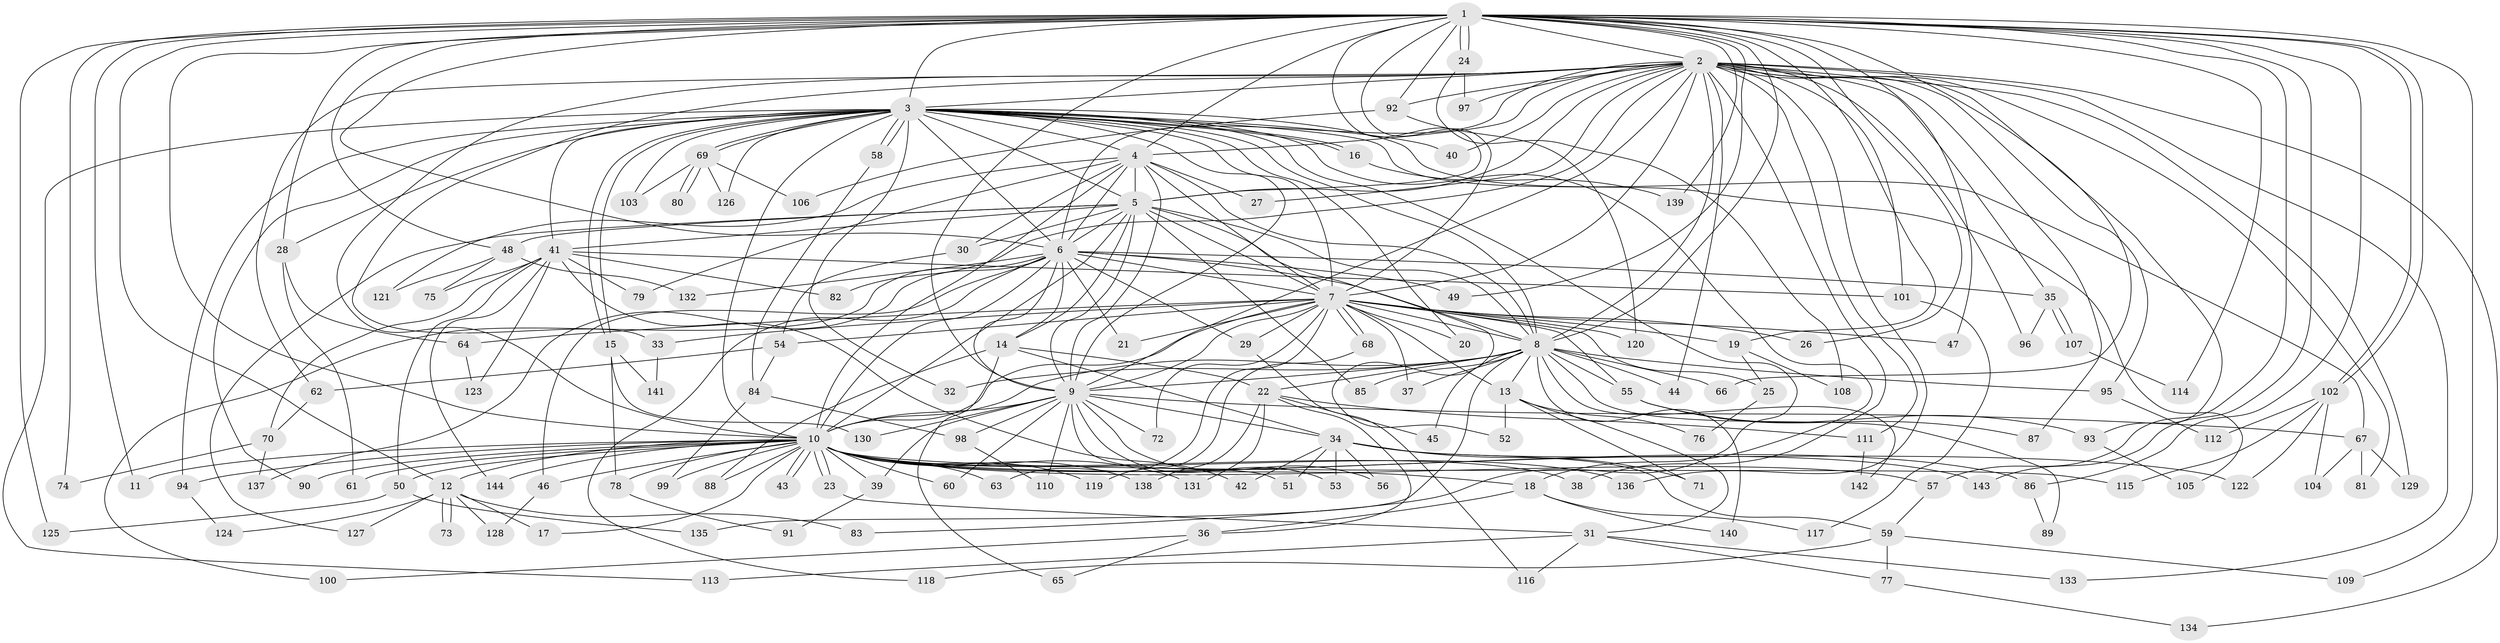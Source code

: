 // coarse degree distribution, {2: 0.3409090909090909, 6: 0.1590909090909091, 16: 0.022727272727272728, 18: 0.022727272727272728, 12: 0.022727272727272728, 3: 0.045454545454545456, 21: 0.045454545454545456, 14: 0.045454545454545456, 4: 0.13636363636363635, 5: 0.045454545454545456, 7: 0.045454545454545456, 10: 0.022727272727272728, 23: 0.022727272727272728, 1: 0.022727272727272728}
// Generated by graph-tools (version 1.1) at 2025/36/03/04/25 23:36:17]
// undirected, 144 vertices, 313 edges
graph export_dot {
  node [color=gray90,style=filled];
  1;
  2;
  3;
  4;
  5;
  6;
  7;
  8;
  9;
  10;
  11;
  12;
  13;
  14;
  15;
  16;
  17;
  18;
  19;
  20;
  21;
  22;
  23;
  24;
  25;
  26;
  27;
  28;
  29;
  30;
  31;
  32;
  33;
  34;
  35;
  36;
  37;
  38;
  39;
  40;
  41;
  42;
  43;
  44;
  45;
  46;
  47;
  48;
  49;
  50;
  51;
  52;
  53;
  54;
  55;
  56;
  57;
  58;
  59;
  60;
  61;
  62;
  63;
  64;
  65;
  66;
  67;
  68;
  69;
  70;
  71;
  72;
  73;
  74;
  75;
  76;
  77;
  78;
  79;
  80;
  81;
  82;
  83;
  84;
  85;
  86;
  87;
  88;
  89;
  90;
  91;
  92;
  93;
  94;
  95;
  96;
  97;
  98;
  99;
  100;
  101;
  102;
  103;
  104;
  105;
  106;
  107;
  108;
  109;
  110;
  111;
  112;
  113;
  114;
  115;
  116;
  117;
  118;
  119;
  120;
  121;
  122;
  123;
  124;
  125;
  126;
  127;
  128;
  129;
  130;
  131;
  132;
  133;
  134;
  135;
  136;
  137;
  138;
  139;
  140;
  141;
  142;
  143;
  144;
  1 -- 2;
  1 -- 3;
  1 -- 4;
  1 -- 5;
  1 -- 6;
  1 -- 7;
  1 -- 8;
  1 -- 9;
  1 -- 10;
  1 -- 11;
  1 -- 12;
  1 -- 19;
  1 -- 24;
  1 -- 24;
  1 -- 26;
  1 -- 28;
  1 -- 47;
  1 -- 48;
  1 -- 49;
  1 -- 57;
  1 -- 66;
  1 -- 74;
  1 -- 86;
  1 -- 92;
  1 -- 102;
  1 -- 102;
  1 -- 109;
  1 -- 114;
  1 -- 125;
  1 -- 139;
  1 -- 143;
  2 -- 3;
  2 -- 4;
  2 -- 5;
  2 -- 6;
  2 -- 7;
  2 -- 8;
  2 -- 9;
  2 -- 10;
  2 -- 27;
  2 -- 33;
  2 -- 35;
  2 -- 38;
  2 -- 40;
  2 -- 44;
  2 -- 62;
  2 -- 81;
  2 -- 82;
  2 -- 87;
  2 -- 92;
  2 -- 93;
  2 -- 95;
  2 -- 96;
  2 -- 97;
  2 -- 101;
  2 -- 111;
  2 -- 129;
  2 -- 133;
  2 -- 134;
  2 -- 136;
  3 -- 4;
  3 -- 5;
  3 -- 6;
  3 -- 7;
  3 -- 8;
  3 -- 9;
  3 -- 10;
  3 -- 15;
  3 -- 15;
  3 -- 16;
  3 -- 16;
  3 -- 18;
  3 -- 20;
  3 -- 28;
  3 -- 32;
  3 -- 40;
  3 -- 41;
  3 -- 58;
  3 -- 58;
  3 -- 67;
  3 -- 69;
  3 -- 69;
  3 -- 83;
  3 -- 90;
  3 -- 94;
  3 -- 103;
  3 -- 105;
  3 -- 113;
  3 -- 126;
  4 -- 5;
  4 -- 6;
  4 -- 7;
  4 -- 8;
  4 -- 9;
  4 -- 10;
  4 -- 27;
  4 -- 30;
  4 -- 79;
  4 -- 121;
  5 -- 6;
  5 -- 7;
  5 -- 8;
  5 -- 9;
  5 -- 10;
  5 -- 14;
  5 -- 30;
  5 -- 41;
  5 -- 48;
  5 -- 52;
  5 -- 85;
  5 -- 127;
  6 -- 7;
  6 -- 8;
  6 -- 9;
  6 -- 10;
  6 -- 14;
  6 -- 21;
  6 -- 29;
  6 -- 35;
  6 -- 46;
  6 -- 49;
  6 -- 100;
  6 -- 118;
  6 -- 132;
  6 -- 137;
  7 -- 8;
  7 -- 9;
  7 -- 10;
  7 -- 13;
  7 -- 19;
  7 -- 20;
  7 -- 21;
  7 -- 25;
  7 -- 26;
  7 -- 29;
  7 -- 33;
  7 -- 37;
  7 -- 47;
  7 -- 54;
  7 -- 55;
  7 -- 63;
  7 -- 64;
  7 -- 68;
  7 -- 68;
  7 -- 72;
  7 -- 120;
  8 -- 9;
  8 -- 10;
  8 -- 13;
  8 -- 22;
  8 -- 32;
  8 -- 37;
  8 -- 44;
  8 -- 45;
  8 -- 55;
  8 -- 66;
  8 -- 85;
  8 -- 89;
  8 -- 95;
  8 -- 135;
  8 -- 140;
  8 -- 142;
  9 -- 10;
  9 -- 34;
  9 -- 39;
  9 -- 51;
  9 -- 53;
  9 -- 56;
  9 -- 60;
  9 -- 67;
  9 -- 72;
  9 -- 98;
  9 -- 110;
  9 -- 130;
  10 -- 11;
  10 -- 12;
  10 -- 17;
  10 -- 18;
  10 -- 23;
  10 -- 23;
  10 -- 38;
  10 -- 39;
  10 -- 43;
  10 -- 43;
  10 -- 46;
  10 -- 50;
  10 -- 57;
  10 -- 60;
  10 -- 61;
  10 -- 63;
  10 -- 78;
  10 -- 86;
  10 -- 88;
  10 -- 90;
  10 -- 94;
  10 -- 99;
  10 -- 115;
  10 -- 119;
  10 -- 131;
  10 -- 136;
  10 -- 138;
  10 -- 143;
  10 -- 144;
  12 -- 17;
  12 -- 73;
  12 -- 73;
  12 -- 83;
  12 -- 124;
  12 -- 127;
  12 -- 128;
  13 -- 31;
  13 -- 52;
  13 -- 71;
  13 -- 76;
  14 -- 22;
  14 -- 34;
  14 -- 65;
  14 -- 88;
  15 -- 78;
  15 -- 130;
  15 -- 141;
  16 -- 139;
  18 -- 36;
  18 -- 117;
  18 -- 140;
  19 -- 25;
  19 -- 108;
  22 -- 36;
  22 -- 45;
  22 -- 111;
  22 -- 131;
  22 -- 138;
  23 -- 31;
  24 -- 97;
  24 -- 108;
  25 -- 76;
  28 -- 61;
  28 -- 64;
  29 -- 116;
  30 -- 54;
  31 -- 77;
  31 -- 113;
  31 -- 116;
  31 -- 133;
  33 -- 141;
  34 -- 42;
  34 -- 51;
  34 -- 53;
  34 -- 56;
  34 -- 59;
  34 -- 71;
  34 -- 122;
  35 -- 96;
  35 -- 107;
  35 -- 107;
  36 -- 65;
  36 -- 100;
  39 -- 91;
  41 -- 42;
  41 -- 50;
  41 -- 70;
  41 -- 75;
  41 -- 79;
  41 -- 82;
  41 -- 101;
  41 -- 123;
  41 -- 144;
  46 -- 128;
  48 -- 75;
  48 -- 121;
  48 -- 132;
  50 -- 125;
  50 -- 135;
  54 -- 62;
  54 -- 84;
  55 -- 87;
  55 -- 93;
  57 -- 59;
  58 -- 84;
  59 -- 77;
  59 -- 109;
  59 -- 118;
  62 -- 70;
  64 -- 123;
  67 -- 81;
  67 -- 104;
  67 -- 129;
  68 -- 119;
  69 -- 80;
  69 -- 80;
  69 -- 103;
  69 -- 106;
  69 -- 126;
  70 -- 74;
  70 -- 137;
  77 -- 134;
  78 -- 91;
  84 -- 98;
  84 -- 99;
  86 -- 89;
  92 -- 106;
  92 -- 120;
  93 -- 105;
  94 -- 124;
  95 -- 112;
  98 -- 110;
  101 -- 117;
  102 -- 104;
  102 -- 112;
  102 -- 115;
  102 -- 122;
  107 -- 114;
  111 -- 142;
}
